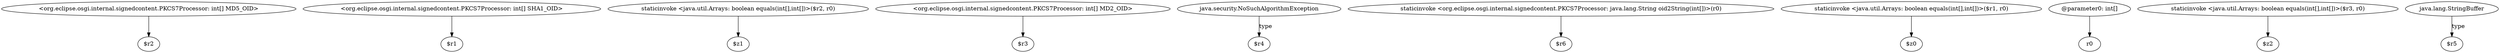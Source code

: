 digraph g {
0[label="<org.eclipse.osgi.internal.signedcontent.PKCS7Processor: int[] MD5_OID>"]
1[label="$r2"]
0->1[label=""]
2[label="<org.eclipse.osgi.internal.signedcontent.PKCS7Processor: int[] SHA1_OID>"]
3[label="$r1"]
2->3[label=""]
4[label="staticinvoke <java.util.Arrays: boolean equals(int[],int[])>($r2, r0)"]
5[label="$z1"]
4->5[label=""]
6[label="<org.eclipse.osgi.internal.signedcontent.PKCS7Processor: int[] MD2_OID>"]
7[label="$r3"]
6->7[label=""]
8[label="java.security.NoSuchAlgorithmException"]
9[label="$r4"]
8->9[label="type"]
10[label="staticinvoke <org.eclipse.osgi.internal.signedcontent.PKCS7Processor: java.lang.String oid2String(int[])>(r0)"]
11[label="$r6"]
10->11[label=""]
12[label="staticinvoke <java.util.Arrays: boolean equals(int[],int[])>($r1, r0)"]
13[label="$z0"]
12->13[label=""]
14[label="@parameter0: int[]"]
15[label="r0"]
14->15[label=""]
16[label="staticinvoke <java.util.Arrays: boolean equals(int[],int[])>($r3, r0)"]
17[label="$z2"]
16->17[label=""]
18[label="java.lang.StringBuffer"]
19[label="$r5"]
18->19[label="type"]
}